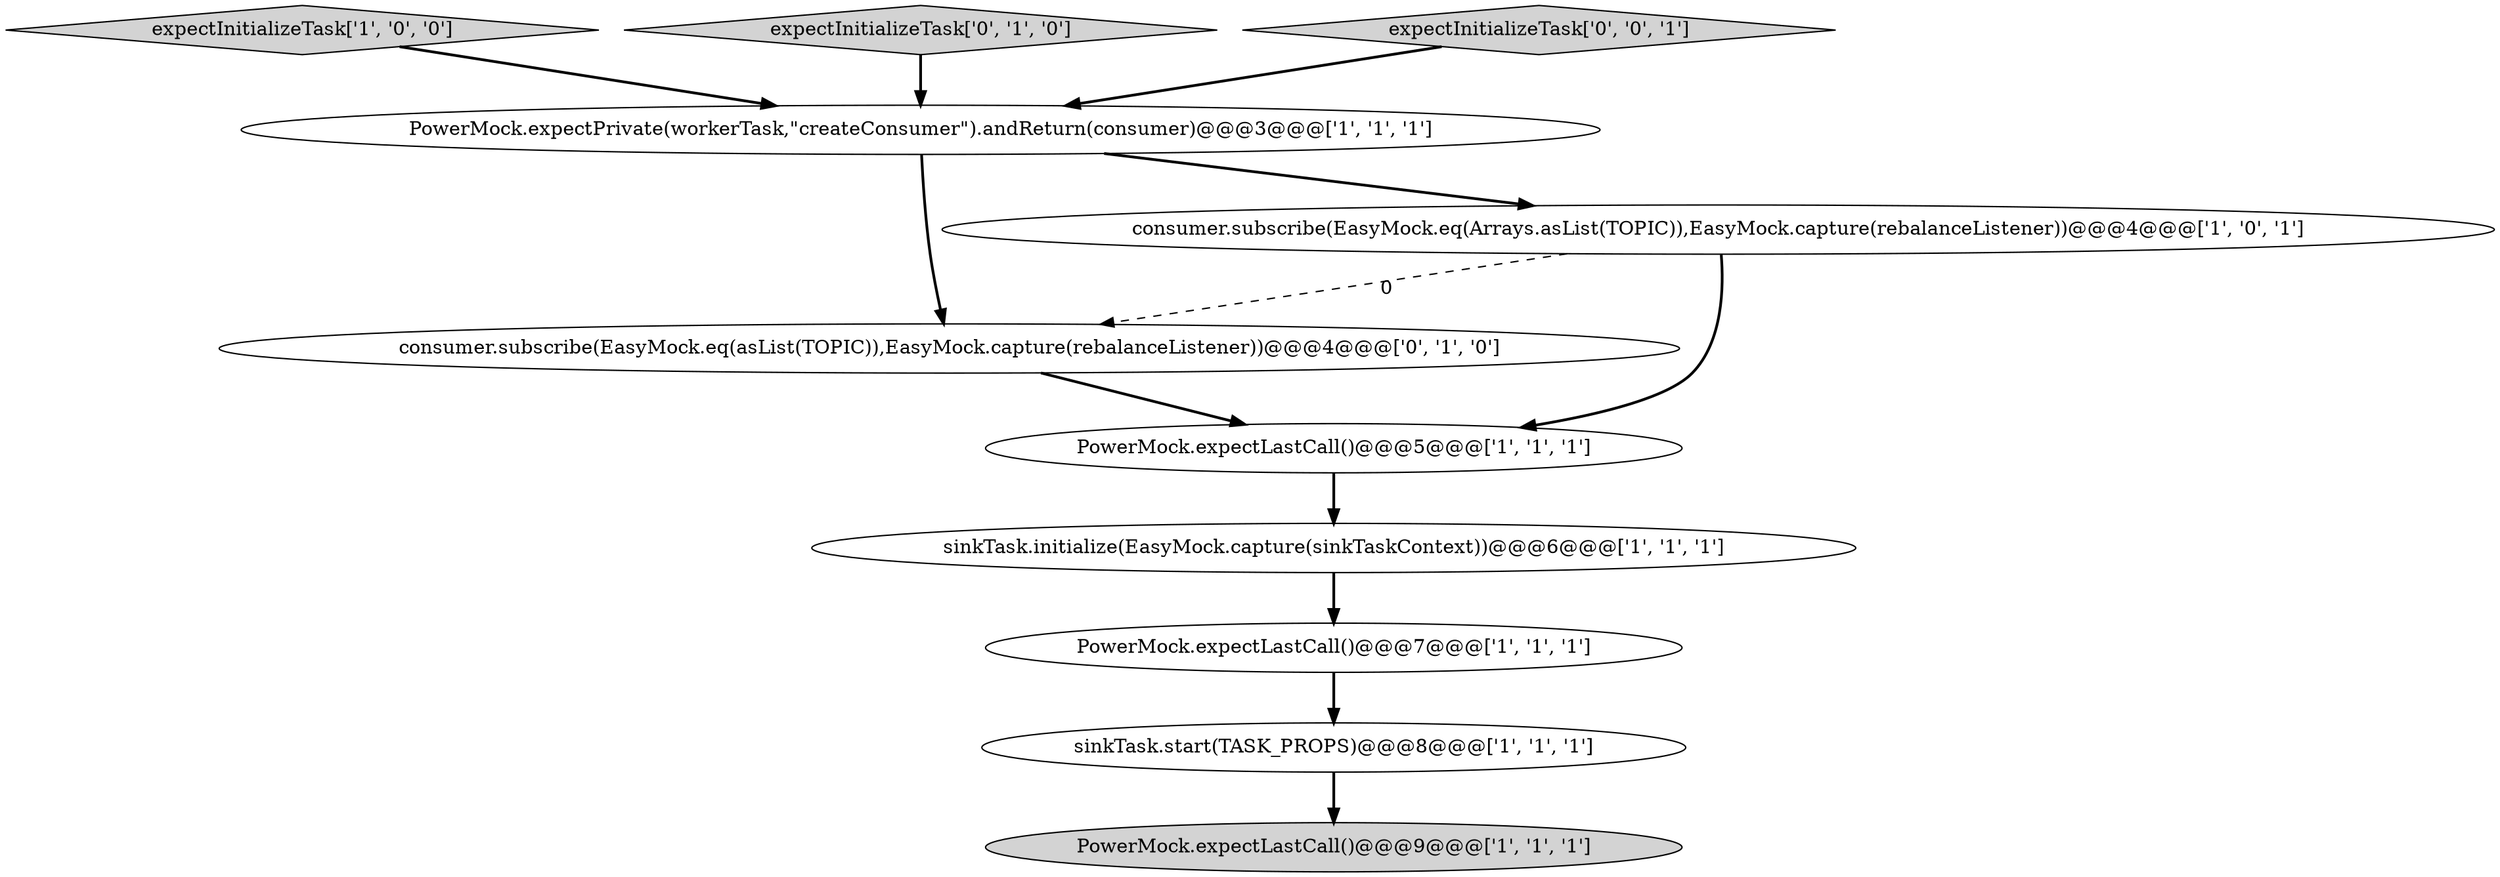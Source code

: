 digraph {
4 [style = filled, label = "PowerMock.expectPrivate(workerTask,\"createConsumer\").andReturn(consumer)@@@3@@@['1', '1', '1']", fillcolor = white, shape = ellipse image = "AAA0AAABBB1BBB"];
3 [style = filled, label = "PowerMock.expectLastCall()@@@5@@@['1', '1', '1']", fillcolor = white, shape = ellipse image = "AAA0AAABBB1BBB"];
7 [style = filled, label = "expectInitializeTask['1', '0', '0']", fillcolor = lightgray, shape = diamond image = "AAA0AAABBB1BBB"];
5 [style = filled, label = "PowerMock.expectLastCall()@@@7@@@['1', '1', '1']", fillcolor = white, shape = ellipse image = "AAA0AAABBB1BBB"];
9 [style = filled, label = "expectInitializeTask['0', '1', '0']", fillcolor = lightgray, shape = diamond image = "AAA0AAABBB2BBB"];
8 [style = filled, label = "consumer.subscribe(EasyMock.eq(asList(TOPIC)),EasyMock.capture(rebalanceListener))@@@4@@@['0', '1', '0']", fillcolor = white, shape = ellipse image = "AAA1AAABBB2BBB"];
1 [style = filled, label = "sinkTask.start(TASK_PROPS)@@@8@@@['1', '1', '1']", fillcolor = white, shape = ellipse image = "AAA0AAABBB1BBB"];
10 [style = filled, label = "expectInitializeTask['0', '0', '1']", fillcolor = lightgray, shape = diamond image = "AAA0AAABBB3BBB"];
6 [style = filled, label = "PowerMock.expectLastCall()@@@9@@@['1', '1', '1']", fillcolor = lightgray, shape = ellipse image = "AAA0AAABBB1BBB"];
0 [style = filled, label = "sinkTask.initialize(EasyMock.capture(sinkTaskContext))@@@6@@@['1', '1', '1']", fillcolor = white, shape = ellipse image = "AAA0AAABBB1BBB"];
2 [style = filled, label = "consumer.subscribe(EasyMock.eq(Arrays.asList(TOPIC)),EasyMock.capture(rebalanceListener))@@@4@@@['1', '0', '1']", fillcolor = white, shape = ellipse image = "AAA0AAABBB1BBB"];
2->8 [style = dashed, label="0"];
0->5 [style = bold, label=""];
4->8 [style = bold, label=""];
7->4 [style = bold, label=""];
10->4 [style = bold, label=""];
3->0 [style = bold, label=""];
9->4 [style = bold, label=""];
1->6 [style = bold, label=""];
8->3 [style = bold, label=""];
4->2 [style = bold, label=""];
2->3 [style = bold, label=""];
5->1 [style = bold, label=""];
}
